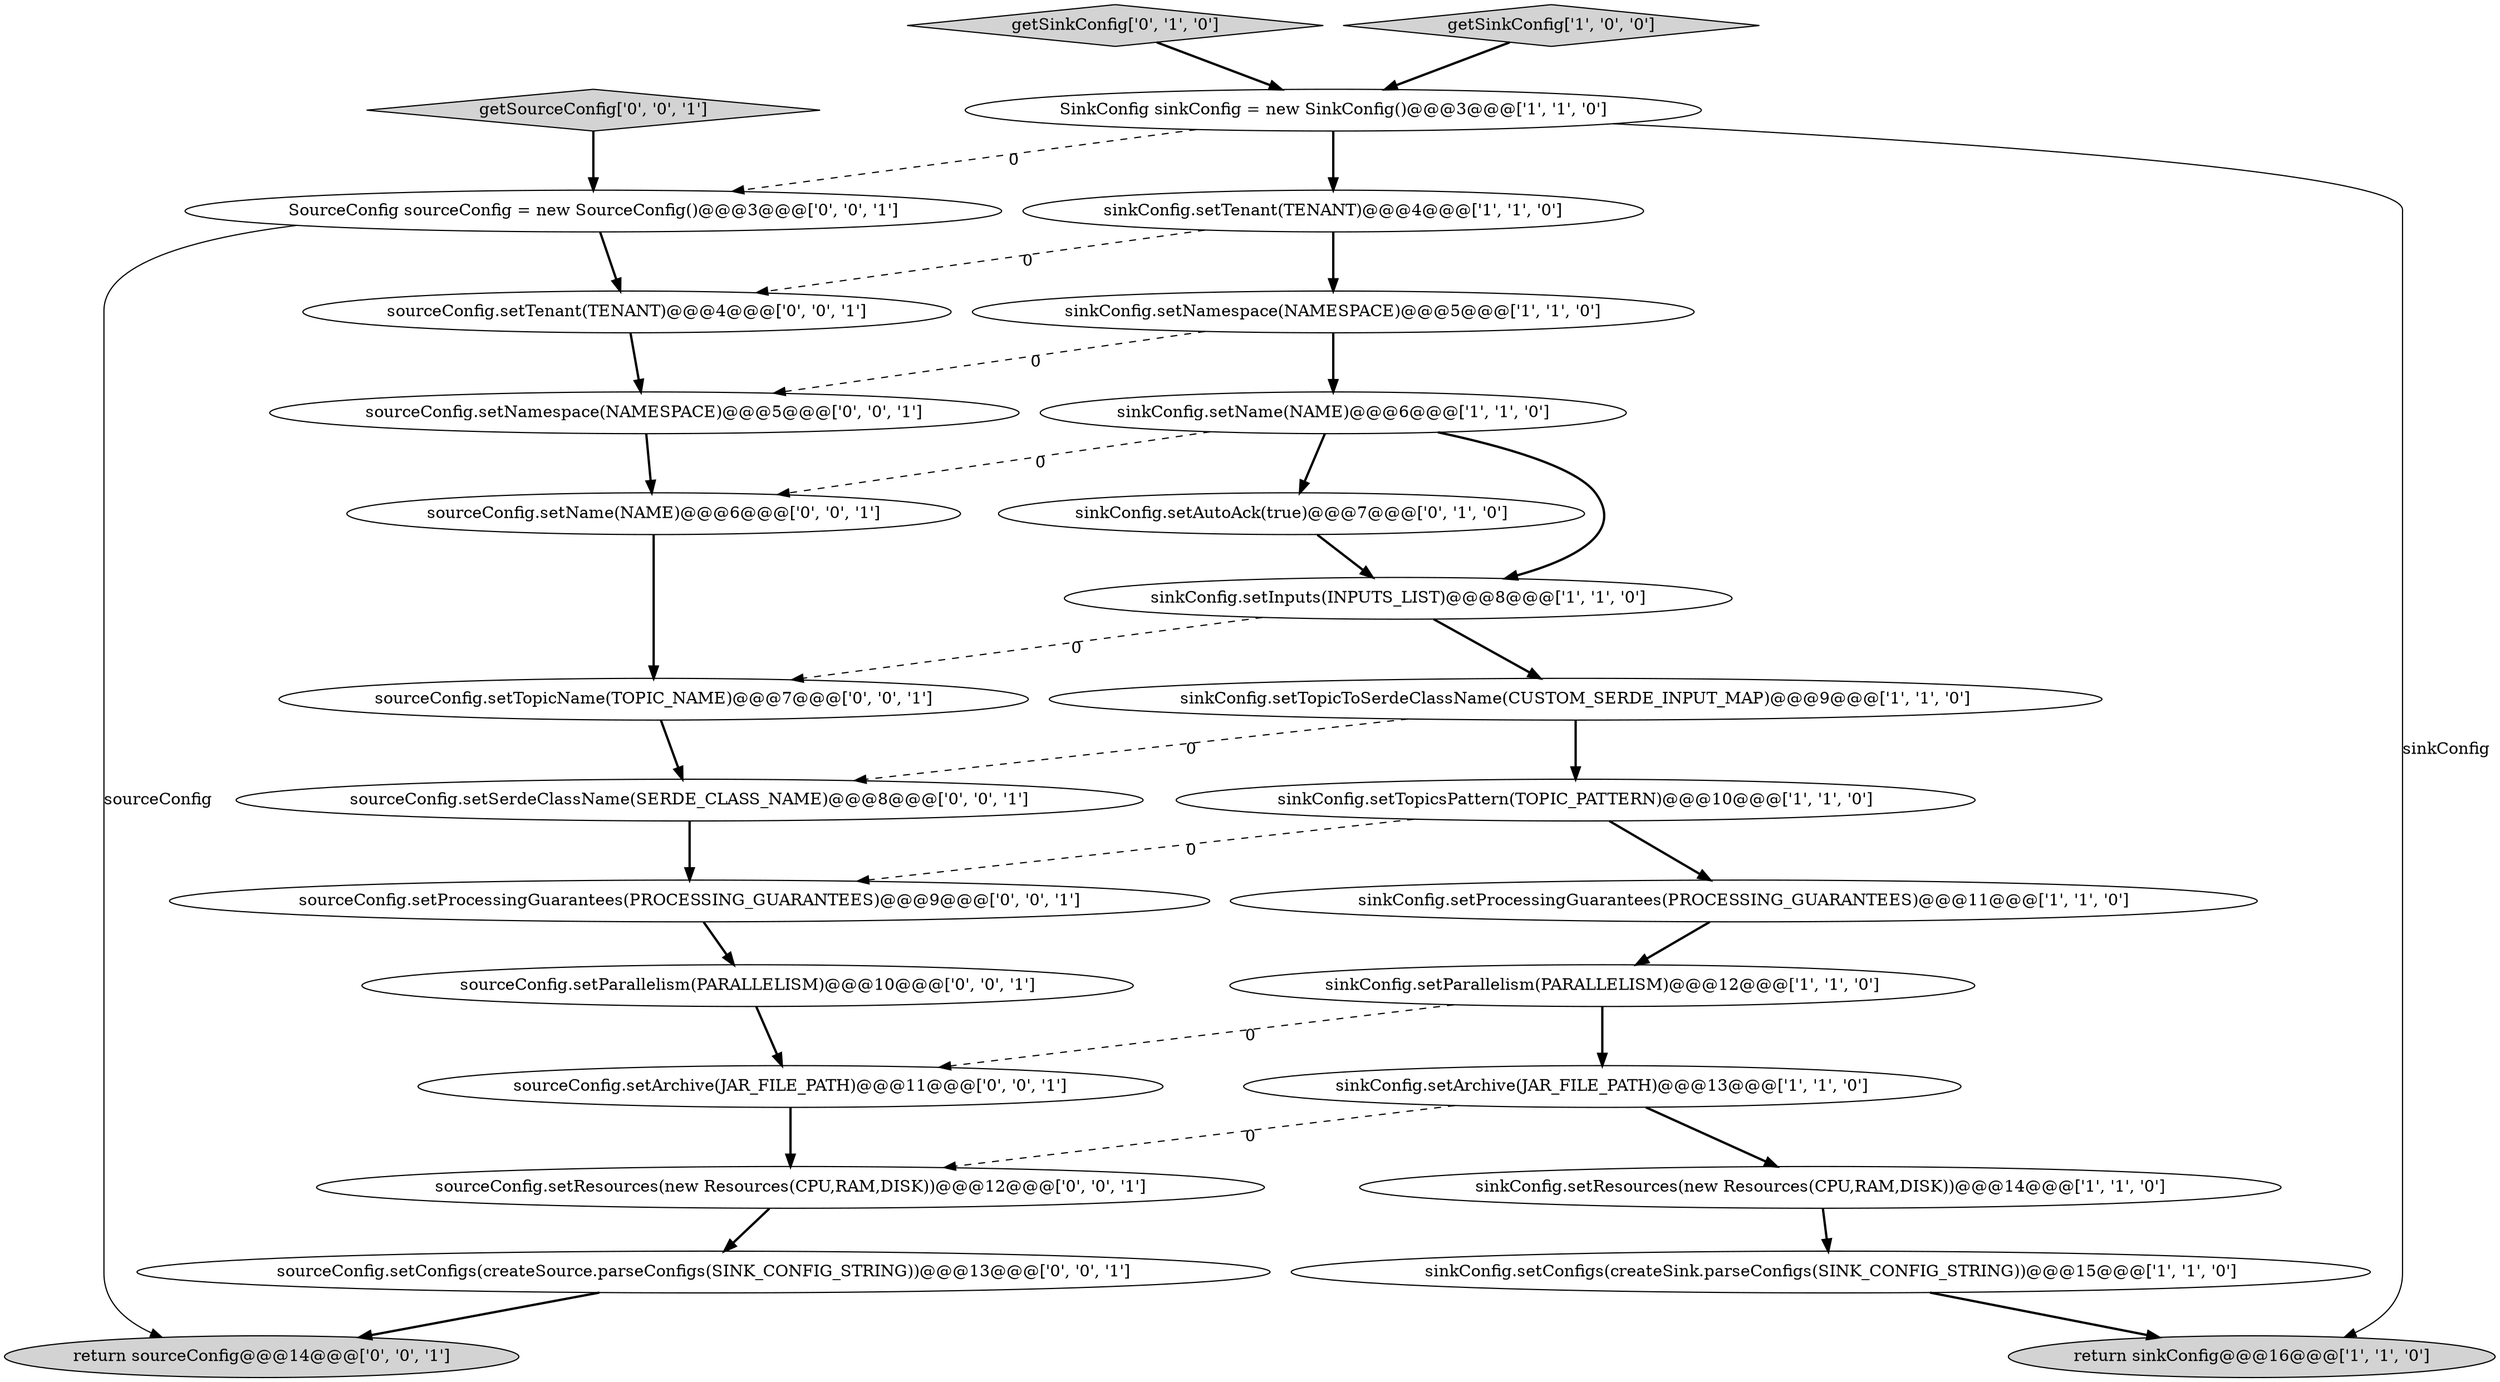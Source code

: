 digraph {
6 [style = filled, label = "sinkConfig.setNamespace(NAMESPACE)@@@5@@@['1', '1', '0']", fillcolor = white, shape = ellipse image = "AAA0AAABBB1BBB"];
2 [style = filled, label = "return sinkConfig@@@16@@@['1', '1', '0']", fillcolor = lightgray, shape = ellipse image = "AAA0AAABBB1BBB"];
11 [style = filled, label = "sinkConfig.setArchive(JAR_FILE_PATH)@@@13@@@['1', '1', '0']", fillcolor = white, shape = ellipse image = "AAA0AAABBB1BBB"];
15 [style = filled, label = "getSinkConfig['0', '1', '0']", fillcolor = lightgray, shape = diamond image = "AAA0AAABBB2BBB"];
13 [style = filled, label = "sinkConfig.setConfigs(createSink.parseConfigs(SINK_CONFIG_STRING))@@@15@@@['1', '1', '0']", fillcolor = white, shape = ellipse image = "AAA0AAABBB1BBB"];
12 [style = filled, label = "sinkConfig.setName(NAME)@@@6@@@['1', '1', '0']", fillcolor = white, shape = ellipse image = "AAA0AAABBB1BBB"];
9 [style = filled, label = "sinkConfig.setResources(new Resources(CPU,RAM,DISK))@@@14@@@['1', '1', '0']", fillcolor = white, shape = ellipse image = "AAA0AAABBB1BBB"];
1 [style = filled, label = "sinkConfig.setInputs(INPUTS_LIST)@@@8@@@['1', '1', '0']", fillcolor = white, shape = ellipse image = "AAA0AAABBB1BBB"];
22 [style = filled, label = "sourceConfig.setSerdeClassName(SERDE_CLASS_NAME)@@@8@@@['0', '0', '1']", fillcolor = white, shape = ellipse image = "AAA0AAABBB3BBB"];
28 [style = filled, label = "sourceConfig.setNamespace(NAMESPACE)@@@5@@@['0', '0', '1']", fillcolor = white, shape = ellipse image = "AAA0AAABBB3BBB"];
20 [style = filled, label = "return sourceConfig@@@14@@@['0', '0', '1']", fillcolor = lightgray, shape = ellipse image = "AAA0AAABBB3BBB"];
16 [style = filled, label = "SourceConfig sourceConfig = new SourceConfig()@@@3@@@['0', '0', '1']", fillcolor = white, shape = ellipse image = "AAA0AAABBB3BBB"];
23 [style = filled, label = "sourceConfig.setArchive(JAR_FILE_PATH)@@@11@@@['0', '0', '1']", fillcolor = white, shape = ellipse image = "AAA0AAABBB3BBB"];
5 [style = filled, label = "sinkConfig.setTenant(TENANT)@@@4@@@['1', '1', '0']", fillcolor = white, shape = ellipse image = "AAA0AAABBB1BBB"];
18 [style = filled, label = "getSourceConfig['0', '0', '1']", fillcolor = lightgray, shape = diamond image = "AAA0AAABBB3BBB"];
25 [style = filled, label = "sourceConfig.setTenant(TENANT)@@@4@@@['0', '0', '1']", fillcolor = white, shape = ellipse image = "AAA0AAABBB3BBB"];
21 [style = filled, label = "sourceConfig.setTopicName(TOPIC_NAME)@@@7@@@['0', '0', '1']", fillcolor = white, shape = ellipse image = "AAA0AAABBB3BBB"];
8 [style = filled, label = "sinkConfig.setParallelism(PARALLELISM)@@@12@@@['1', '1', '0']", fillcolor = white, shape = ellipse image = "AAA0AAABBB1BBB"];
3 [style = filled, label = "sinkConfig.setTopicToSerdeClassName(CUSTOM_SERDE_INPUT_MAP)@@@9@@@['1', '1', '0']", fillcolor = white, shape = ellipse image = "AAA0AAABBB1BBB"];
19 [style = filled, label = "sourceConfig.setResources(new Resources(CPU,RAM,DISK))@@@12@@@['0', '0', '1']", fillcolor = white, shape = ellipse image = "AAA0AAABBB3BBB"];
10 [style = filled, label = "SinkConfig sinkConfig = new SinkConfig()@@@3@@@['1', '1', '0']", fillcolor = white, shape = ellipse image = "AAA0AAABBB1BBB"];
27 [style = filled, label = "sourceConfig.setConfigs(createSource.parseConfigs(SINK_CONFIG_STRING))@@@13@@@['0', '0', '1']", fillcolor = white, shape = ellipse image = "AAA0AAABBB3BBB"];
26 [style = filled, label = "sourceConfig.setName(NAME)@@@6@@@['0', '0', '1']", fillcolor = white, shape = ellipse image = "AAA0AAABBB3BBB"];
0 [style = filled, label = "getSinkConfig['1', '0', '0']", fillcolor = lightgray, shape = diamond image = "AAA0AAABBB1BBB"];
7 [style = filled, label = "sinkConfig.setTopicsPattern(TOPIC_PATTERN)@@@10@@@['1', '1', '0']", fillcolor = white, shape = ellipse image = "AAA0AAABBB1BBB"];
17 [style = filled, label = "sourceConfig.setProcessingGuarantees(PROCESSING_GUARANTEES)@@@9@@@['0', '0', '1']", fillcolor = white, shape = ellipse image = "AAA0AAABBB3BBB"];
14 [style = filled, label = "sinkConfig.setAutoAck(true)@@@7@@@['0', '1', '0']", fillcolor = white, shape = ellipse image = "AAA1AAABBB2BBB"];
4 [style = filled, label = "sinkConfig.setProcessingGuarantees(PROCESSING_GUARANTEES)@@@11@@@['1', '1', '0']", fillcolor = white, shape = ellipse image = "AAA0AAABBB1BBB"];
24 [style = filled, label = "sourceConfig.setParallelism(PARALLELISM)@@@10@@@['0', '0', '1']", fillcolor = white, shape = ellipse image = "AAA0AAABBB3BBB"];
12->26 [style = dashed, label="0"];
16->20 [style = solid, label="sourceConfig"];
26->21 [style = bold, label=""];
23->19 [style = bold, label=""];
21->22 [style = bold, label=""];
3->22 [style = dashed, label="0"];
24->23 [style = bold, label=""];
16->25 [style = bold, label=""];
12->14 [style = bold, label=""];
28->26 [style = bold, label=""];
9->13 [style = bold, label=""];
12->1 [style = bold, label=""];
11->9 [style = bold, label=""];
6->28 [style = dashed, label="0"];
1->21 [style = dashed, label="0"];
4->8 [style = bold, label=""];
22->17 [style = bold, label=""];
3->7 [style = bold, label=""];
27->20 [style = bold, label=""];
11->19 [style = dashed, label="0"];
14->1 [style = bold, label=""];
19->27 [style = bold, label=""];
0->10 [style = bold, label=""];
7->17 [style = dashed, label="0"];
8->23 [style = dashed, label="0"];
8->11 [style = bold, label=""];
10->16 [style = dashed, label="0"];
25->28 [style = bold, label=""];
1->3 [style = bold, label=""];
7->4 [style = bold, label=""];
17->24 [style = bold, label=""];
5->25 [style = dashed, label="0"];
18->16 [style = bold, label=""];
6->12 [style = bold, label=""];
10->2 [style = solid, label="sinkConfig"];
13->2 [style = bold, label=""];
15->10 [style = bold, label=""];
10->5 [style = bold, label=""];
5->6 [style = bold, label=""];
}

